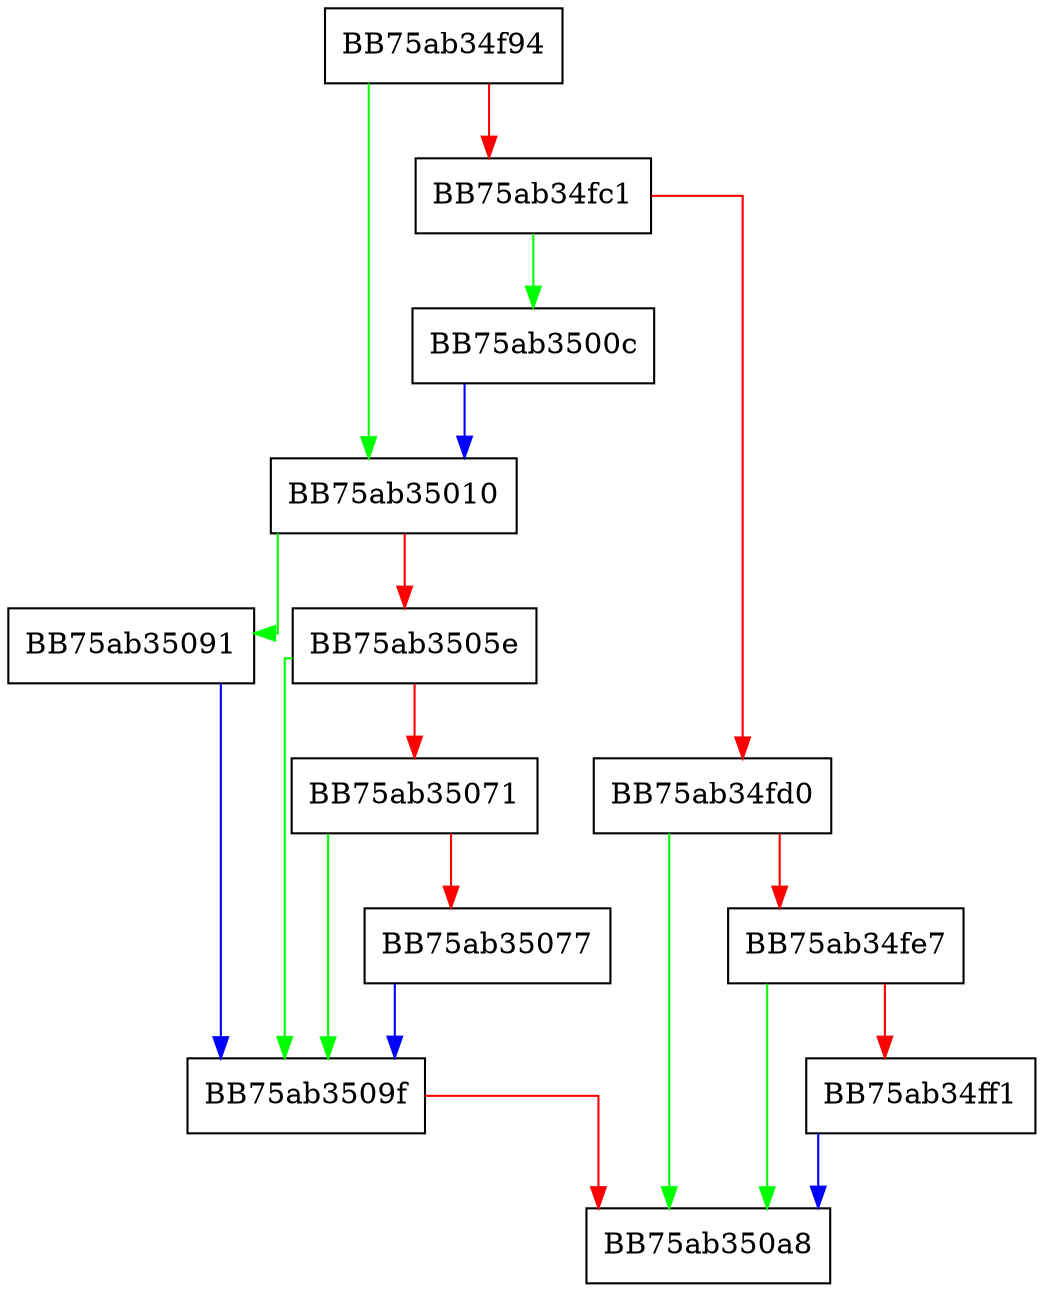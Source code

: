 digraph OpenFileWithSysIo {
  node [shape="box"];
  graph [splines=ortho];
  BB75ab34f94 -> BB75ab35010 [color="green"];
  BB75ab34f94 -> BB75ab34fc1 [color="red"];
  BB75ab34fc1 -> BB75ab3500c [color="green"];
  BB75ab34fc1 -> BB75ab34fd0 [color="red"];
  BB75ab34fd0 -> BB75ab350a8 [color="green"];
  BB75ab34fd0 -> BB75ab34fe7 [color="red"];
  BB75ab34fe7 -> BB75ab350a8 [color="green"];
  BB75ab34fe7 -> BB75ab34ff1 [color="red"];
  BB75ab34ff1 -> BB75ab350a8 [color="blue"];
  BB75ab3500c -> BB75ab35010 [color="blue"];
  BB75ab35010 -> BB75ab35091 [color="green"];
  BB75ab35010 -> BB75ab3505e [color="red"];
  BB75ab3505e -> BB75ab3509f [color="green"];
  BB75ab3505e -> BB75ab35071 [color="red"];
  BB75ab35071 -> BB75ab3509f [color="green"];
  BB75ab35071 -> BB75ab35077 [color="red"];
  BB75ab35077 -> BB75ab3509f [color="blue"];
  BB75ab35091 -> BB75ab3509f [color="blue"];
  BB75ab3509f -> BB75ab350a8 [color="red"];
}
